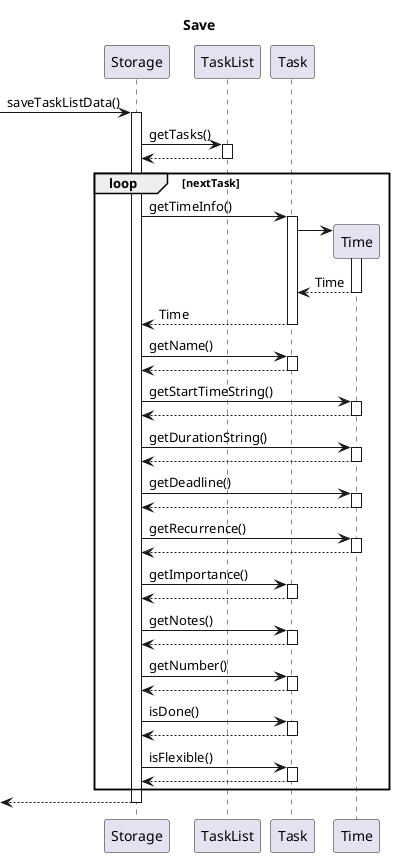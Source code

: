 @startuml
title Save

->Storage++: saveTaskListData()
Storage->TaskList++: getTasks()
return
loop nextTask
Storage->Task++: getTimeInfo()
Task->Time**
activate Time
return Time
return Time
Storage->Task++: getName()
return
Storage->Time++:getStartTimeString()
return
Storage->Time++: getDurationString()
return
Storage->Time++:getDeadline()
return
Storage->Time++:getRecurrence()
return
Storage->Task++: getImportance()
return
Storage->Task++: getNotes()
return
Storage->Task++: getNumber()
return
Storage->Task++: isDone()
return
Storage->Task++: isFlexible()
return
end
<--Storage--
@enduml